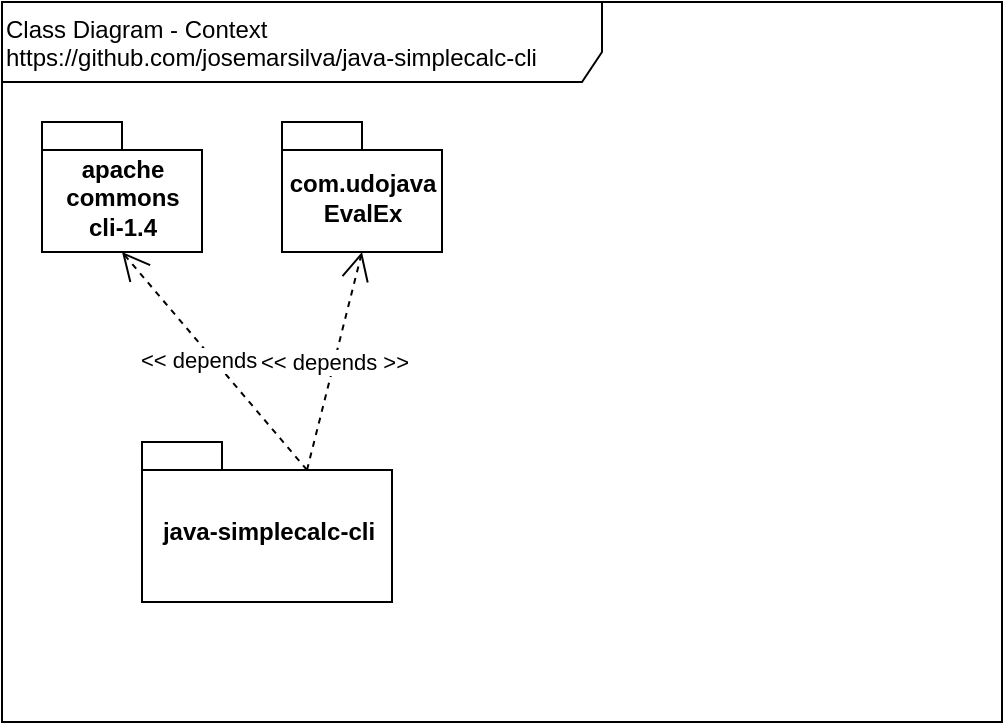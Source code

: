 <mxfile version="10.7.2" type="device"><diagram id="fMGpiNhVeqn0YMsLJxzh" name="Página-1"><mxGraphModel dx="498" dy="373" grid="1" gridSize="10" guides="1" tooltips="1" connect="1" arrows="1" fold="1" page="1" pageScale="1" pageWidth="827" pageHeight="1169" math="0" shadow="0"><root><mxCell id="0"/><mxCell id="1" parent="0"/><mxCell id="6OetropUeBoLzL2Sj7KS-1" value="Class Diagram - Context&lt;br&gt;https://github.com/josemarsilva/java-simplecalc-cli&lt;br&gt;" style="shape=umlFrame;whiteSpace=wrap;html=1;width=300;height=40;verticalAlign=top;align=left;" parent="1" vertex="1"><mxGeometry x="10" y="10" width="500" height="360" as="geometry"/></mxCell><mxCell id="NNuIQbcpsFkkkyfnrant-7" value="apache&lt;br&gt;commons&lt;br&gt;cli-1.4&lt;br&gt;" style="shape=folder;fontStyle=1;spacingTop=10;tabWidth=40;tabHeight=14;tabPosition=left;html=1;" parent="1" vertex="1"><mxGeometry x="30" y="70" width="80" height="65" as="geometry"/></mxCell><mxCell id="NNuIQbcpsFkkkyfnrant-8" value="&amp;lt;&amp;lt; depends &amp;gt;&amp;gt;" style="endArrow=open;endSize=12;dashed=1;html=1;exitX=0;exitY=0;exitDx=82.5;exitDy=14;entryX=0.5;entryY=1;entryDx=0;entryDy=0;entryPerimeter=0;exitPerimeter=0;" parent="1" source="OwwrFJvwLzUy2mOzLClT-7" target="NNuIQbcpsFkkkyfnrant-7" edge="1"><mxGeometry width="160" relative="1" as="geometry"><mxPoint x="240" y="250" as="sourcePoint"/><mxPoint x="210" y="180" as="targetPoint"/></mxGeometry></mxCell><mxCell id="OwwrFJvwLzUy2mOzLClT-7" value="&lt;span&gt;java-simplecalc-cli&lt;/span&gt;" style="shape=folder;fontStyle=1;spacingTop=10;tabWidth=40;tabHeight=14;tabPosition=left;html=1;" vertex="1" parent="1"><mxGeometry x="80" y="230" width="125" height="80" as="geometry"/></mxCell><mxCell id="OwwrFJvwLzUy2mOzLClT-8" value="com.udojava&lt;br&gt;EvalEx&lt;br&gt;" style="shape=folder;fontStyle=1;spacingTop=10;tabWidth=40;tabHeight=14;tabPosition=left;html=1;" vertex="1" parent="1"><mxGeometry x="150" y="70" width="80" height="65" as="geometry"/></mxCell><mxCell id="OwwrFJvwLzUy2mOzLClT-9" value="&amp;lt;&amp;lt; depends &amp;gt;&amp;gt;" style="endArrow=open;endSize=12;dashed=1;html=1;exitX=0;exitY=0;exitDx=82.5;exitDy=14;entryX=0.5;entryY=1;entryDx=0;entryDy=0;entryPerimeter=0;exitPerimeter=0;" edge="1" parent="1" source="OwwrFJvwLzUy2mOzLClT-7" target="OwwrFJvwLzUy2mOzLClT-8"><mxGeometry width="160" relative="1" as="geometry"><mxPoint x="110" y="240" as="sourcePoint"/><mxPoint x="80" y="145" as="targetPoint"/></mxGeometry></mxCell></root></mxGraphModel></diagram></mxfile>